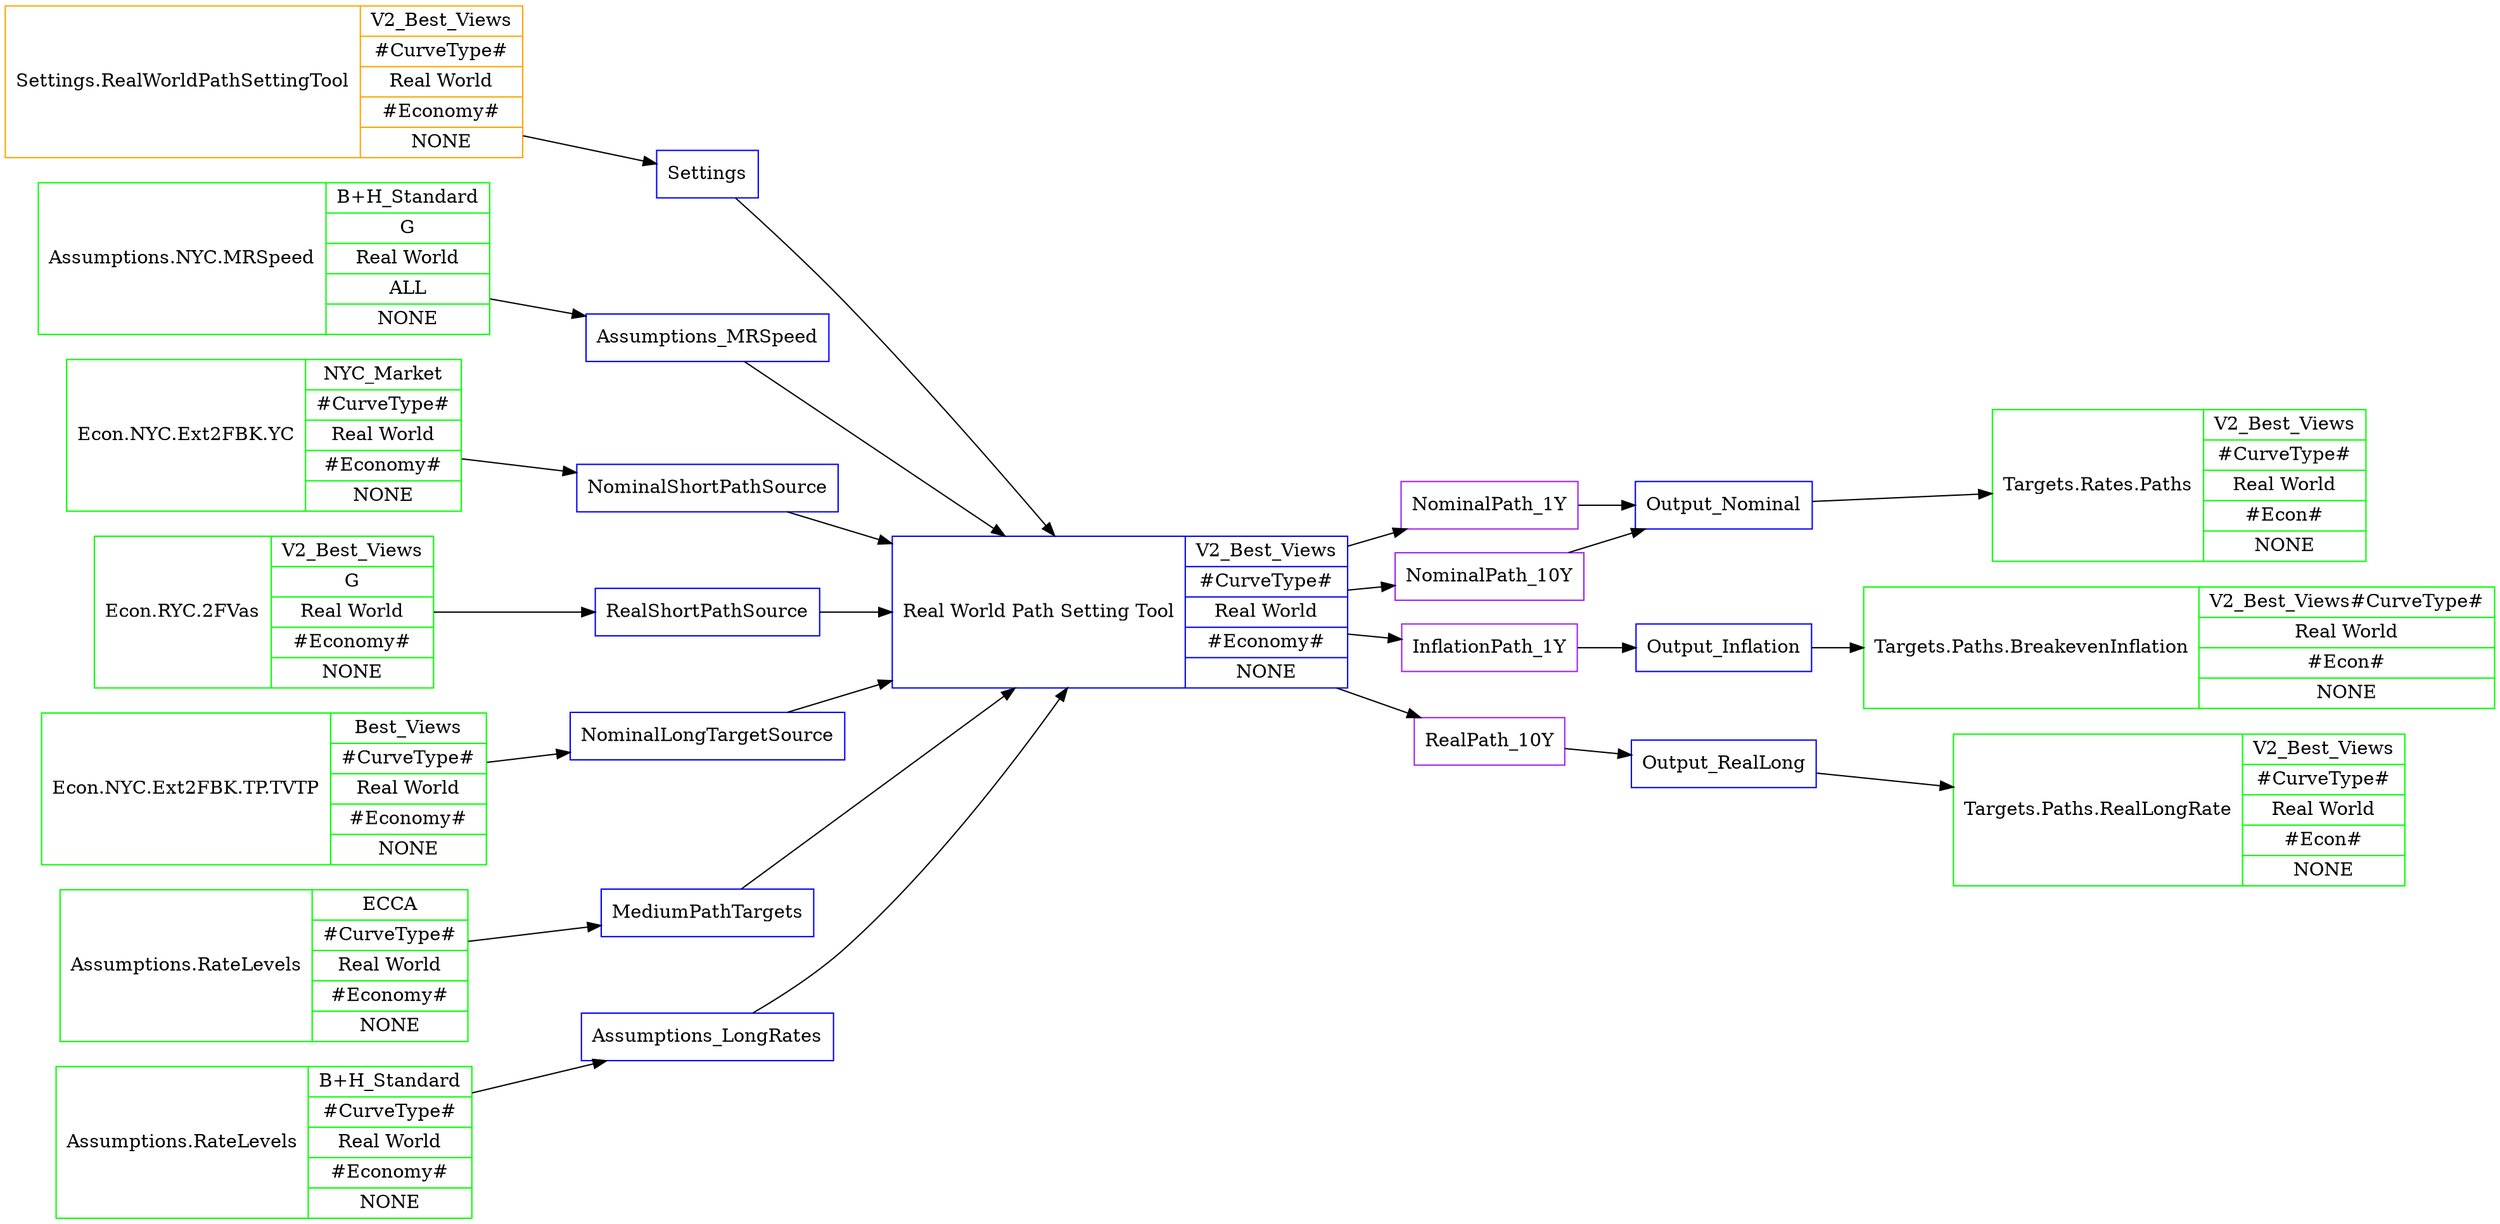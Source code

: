 digraph SimpleMTT {
	rankdir=LR;
	
	// Tool abstract
	
	// Tools
	node [shape=record,color="blue"]
	
	PathSettingTool[label="{Real World Path Setting Tool|{V2_Best_Views|#CurveType#|Real World|#Economy#|NONE}}"]	
	
	
	// Input Anchored models
	node [shape=box,color="blue"]
	
	Settings -> PathSettingTool
	Assumptions_MRSpeed -> PathSettingTool
	NominalShortPathSource -> PathSettingTool 
	RealShortPathSource -> PathSettingTool 
	NominalLongTargetSource -> PathSettingTool
	MediumPathTargets -> PathSettingTool
	Assumptions_LongRates -> PathSettingTool
	
	// Method outputs
	
	node [shape=box,color="purple"]
	PathSettingTool -> NominalPath_1Y
	PathSettingTool -> NominalPath_10Y
	PathSettingTool -> InflationPath_1Y
	PathSettingTool -> RealPath_10Y
	
	// Output anchors
	node [shape=box,color="blue"]
	NominalPath_1Y -> Output_Nominal
	NominalPath_10Y -> Output_Nominal
	InflationPath_1Y -> Output_Inflation
	RealPath_10Y -> Output_RealLong
	
	// Actual used models
	// Input models
	node [shape=record,color="green"]
	
	Settings_Model[label="{Settings.RealWorldPathSettingTool|{V2_Best_Views|#CurveType#|Real World|#Economy#|NONE}}",color="orange"]	
	Assumptions_MRSpeed_Model[label="{Assumptions.NYC.MRSpeed|{B+H_Standard|G|Real World|ALL|NONE}}"]
	NominalShortPathSource_Model[label="{Econ.NYC.Ext2FBK.YC|{NYC_Market|#CurveType#|Real World|#Economy#|NONE}}"]
	RealShortPathSource_Model[label="{Econ.RYC.2FVas|{V2_Best_Views|G|Real World|#Economy#|NONE}}"]	
	MediumPathTargets_Model[label="{Assumptions.RateLevels|{ECCA|#CurveType#|Real World|#Economy#|NONE}}"]
	NominalLongTargetSource_Model[label="{Econ.NYC.Ext2FBK.TP.TVTP|{Best_Views|#CurveType#|Real World|#Economy#|NONE}}"]
	Assumptions_LongRates_Model[label="{Assumptions.RateLevels|{B+H_Standard|#CurveType#|Real World|#Economy#|NONE}}"]
	
	// Output models
	
	Outputs_Nominal_Model[label="{Targets.Rates.Paths|{V2_Best_Views|#CurveType#|Real World|#Econ#|NONE}}",color="green"]
	Outputs_Inflation_Model[label="{Targets.Paths.BreakevenInflation|{V2_Best_Views#CurveType#|Real World|#Econ#|NONE}}",color="green"]
	Outputs_RealLong_Model[label="{Targets.Paths.RealLongRate|{V2_Best_Views|#CurveType#|Real World|#Econ#|NONE}}",color="green"]
	
	Output_Nominal -> Outputs_Nominal_Model	
	Output_Inflation -> Outputs_Inflation_Model
	Output_RealLong -> Outputs_RealLong_Model
	
	// Models into anchors
	
	
	
	
	
	Settings_Model -> Settings
	Assumptions_MRSpeed_Model -> Assumptions_MRSpeed
	NominalShortPathSource_Model -> NominalShortPathSource
	RealShortPathSource_Model -> RealShortPathSource
	NominalLongTargetSource_Model -> NominalLongTargetSource
	MediumPathTargets_Model -> MediumPathTargets
	Assumptions_LongRates_Model -> Assumptions_LongRates
	
}